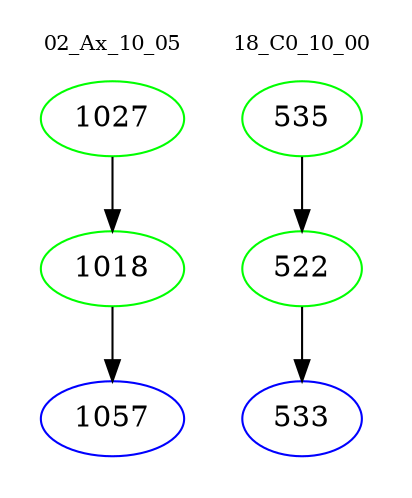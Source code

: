 digraph{
subgraph cluster_0 {
color = white
label = "02_Ax_10_05";
fontsize=10;
T0_1027 [label="1027", color="green"]
T0_1027 -> T0_1018 [color="black"]
T0_1018 [label="1018", color="green"]
T0_1018 -> T0_1057 [color="black"]
T0_1057 [label="1057", color="blue"]
}
subgraph cluster_1 {
color = white
label = "18_C0_10_00";
fontsize=10;
T1_535 [label="535", color="green"]
T1_535 -> T1_522 [color="black"]
T1_522 [label="522", color="green"]
T1_522 -> T1_533 [color="black"]
T1_533 [label="533", color="blue"]
}
}
